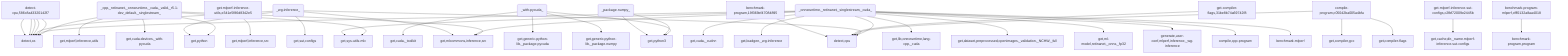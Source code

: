 graph TD
    app-mlperf-inference,d775cac873ee4231_(_cpp,_retinanet,_onnxruntime,_cuda,_valid,_r5.1-dev_default,_singlestream_) --> detect,os
    app-mlperf-inference,d775cac873ee4231_(_cpp,_retinanet,_onnxruntime,_cuda,_valid,_r5.1-dev_default,_singlestream_) --> get,sys-utils-mlc
    app-mlperf-inference,d775cac873ee4231_(_cpp,_retinanet,_onnxruntime,_cuda,_valid,_r5.1-dev_default,_singlestream_) --> get,python
    app-mlperf-inference,d775cac873ee4231_(_cpp,_retinanet,_onnxruntime,_cuda,_valid,_r5.1-dev_default,_singlestream_) --> get,mlcommons,inference,src
    get-mlperf-inference-utils,e341e5f86d8342e5 --> get,mlperf,inference,src
    app-mlperf-inference,d775cac873ee4231_(_cpp,_retinanet,_onnxruntime,_cuda,_valid,_r5.1-dev_default,_singlestream_) --> get,mlperf,inference,utils
    get-cuda-devices,7a3ede4d3558427a_(_with-pycuda_) --> get,cuda,_toolkit
    get-cuda-devices,7a3ede4d3558427a_(_with-pycuda_) --> get,python3
    get-generic-python-lib,94b62a682bc44791_(_package.pycuda_) --> get,python3
    get-cuda-devices,7a3ede4d3558427a_(_with-pycuda_) --> get,generic-python-lib,_package.pycuda
    get-generic-python-lib,94b62a682bc44791_(_package.numpy_) --> get,python3
    get-cuda-devices,7a3ede4d3558427a_(_with-pycuda_) --> get,generic-python-lib,_package.numpy
    app-mlperf-inference,d775cac873ee4231_(_cpp,_retinanet,_onnxruntime,_cuda,_valid,_r5.1-dev_default,_singlestream_) --> get,cuda-devices,_with-pycuda
    app-mlperf-inference-mlcommons-cpp,bf62405e6c7a44bf_(_onnxruntime,_retinanet,_singlestream,_cuda_) --> detect,os
    detect-cpu,586c8a43320142f7 --> detect,os
    app-mlperf-inference-mlcommons-cpp,bf62405e6c7a44bf_(_onnxruntime,_retinanet,_singlestream,_cuda_) --> detect,cpu
    app-mlperf-inference-mlcommons-cpp,bf62405e6c7a44bf_(_onnxruntime,_retinanet,_singlestream,_cuda_) --> get,sys-utils-mlc
    app-mlperf-inference-mlcommons-cpp,bf62405e6c7a44bf_(_onnxruntime,_retinanet,_singlestream,_cuda_) --> get,cuda,_cudnn
    app-mlperf-inference-mlcommons-cpp,bf62405e6c7a44bf_(_onnxruntime,_retinanet,_singlestream,_cuda_) --> get,loadgen,_wg-inference
    app-mlperf-inference-mlcommons-cpp,bf62405e6c7a44bf_(_onnxruntime,_retinanet,_singlestream,_cuda_) --> get,mlcommons,inference,src
    app-mlperf-inference-mlcommons-cpp,bf62405e6c7a44bf_(_onnxruntime,_retinanet,_singlestream,_cuda_) --> get,lib,onnxruntime,lang-cpp,_cuda
    app-mlperf-inference-mlcommons-cpp,bf62405e6c7a44bf_(_onnxruntime,_retinanet,_singlestream,_cuda_) --> get,dataset,preprocessed,openimages,_validation,_NCHW,_full
    app-mlperf-inference-mlcommons-cpp,bf62405e6c7a44bf_(_onnxruntime,_retinanet,_singlestream,_cuda_) --> get,ml-model,retinanet,_onnx,_fp32
    generate-mlperf-inference-user-conf,3af4475745964b93_(_wg-inference_) --> detect,os
    detect-cpu,586c8a43320142f7 --> detect,os
    generate-mlperf-inference-user-conf,3af4475745964b93_(_wg-inference_) --> detect,cpu
    generate-mlperf-inference-user-conf,3af4475745964b93_(_wg-inference_) --> get,python
    get-mlperf-inference-sut-configs,c2fbf72009e2445b --> get,cache,dir,_name.mlperf-inference-sut-configs
    generate-mlperf-inference-user-conf,3af4475745964b93_(_wg-inference_) --> get,sut,configs
    generate-mlperf-inference-user-conf,3af4475745964b93_(_wg-inference_) --> get,mlcommons,inference,src
    app-mlperf-inference-mlcommons-cpp,bf62405e6c7a44bf_(_onnxruntime,_retinanet,_singlestream,_cuda_) --> generate,user-conf,mlperf,inference,_wg-inference
    detect-cpu,586c8a43320142f7 --> detect,os
    compile-program,c05042ba005a4bfa --> detect,cpu
    compile-program,c05042ba005a4bfa --> get,compiler,gcc
    detect-cpu,586c8a43320142f7 --> detect,os
    get-compiler-flags,31be8b74a69742f8 --> detect,cpu
    compile-program,c05042ba005a4bfa --> get,compiler-flags
    app-mlperf-inference-mlcommons-cpp,bf62405e6c7a44bf_(_onnxruntime,_retinanet,_singlestream,_cuda_) --> compile,cpp-program
    detect-cpu,586c8a43320142f7 --> detect,os
    benchmark-program,19f369ef47084895 --> detect,cpu
    benchmark-program-mlperf,cfff0132a8aa4018 --> benchmark-program,program
    app-mlperf-inference-mlcommons-cpp,bf62405e6c7a44bf_(_onnxruntime,_retinanet,_singlestream,_cuda_) --> benchmark-mlperf